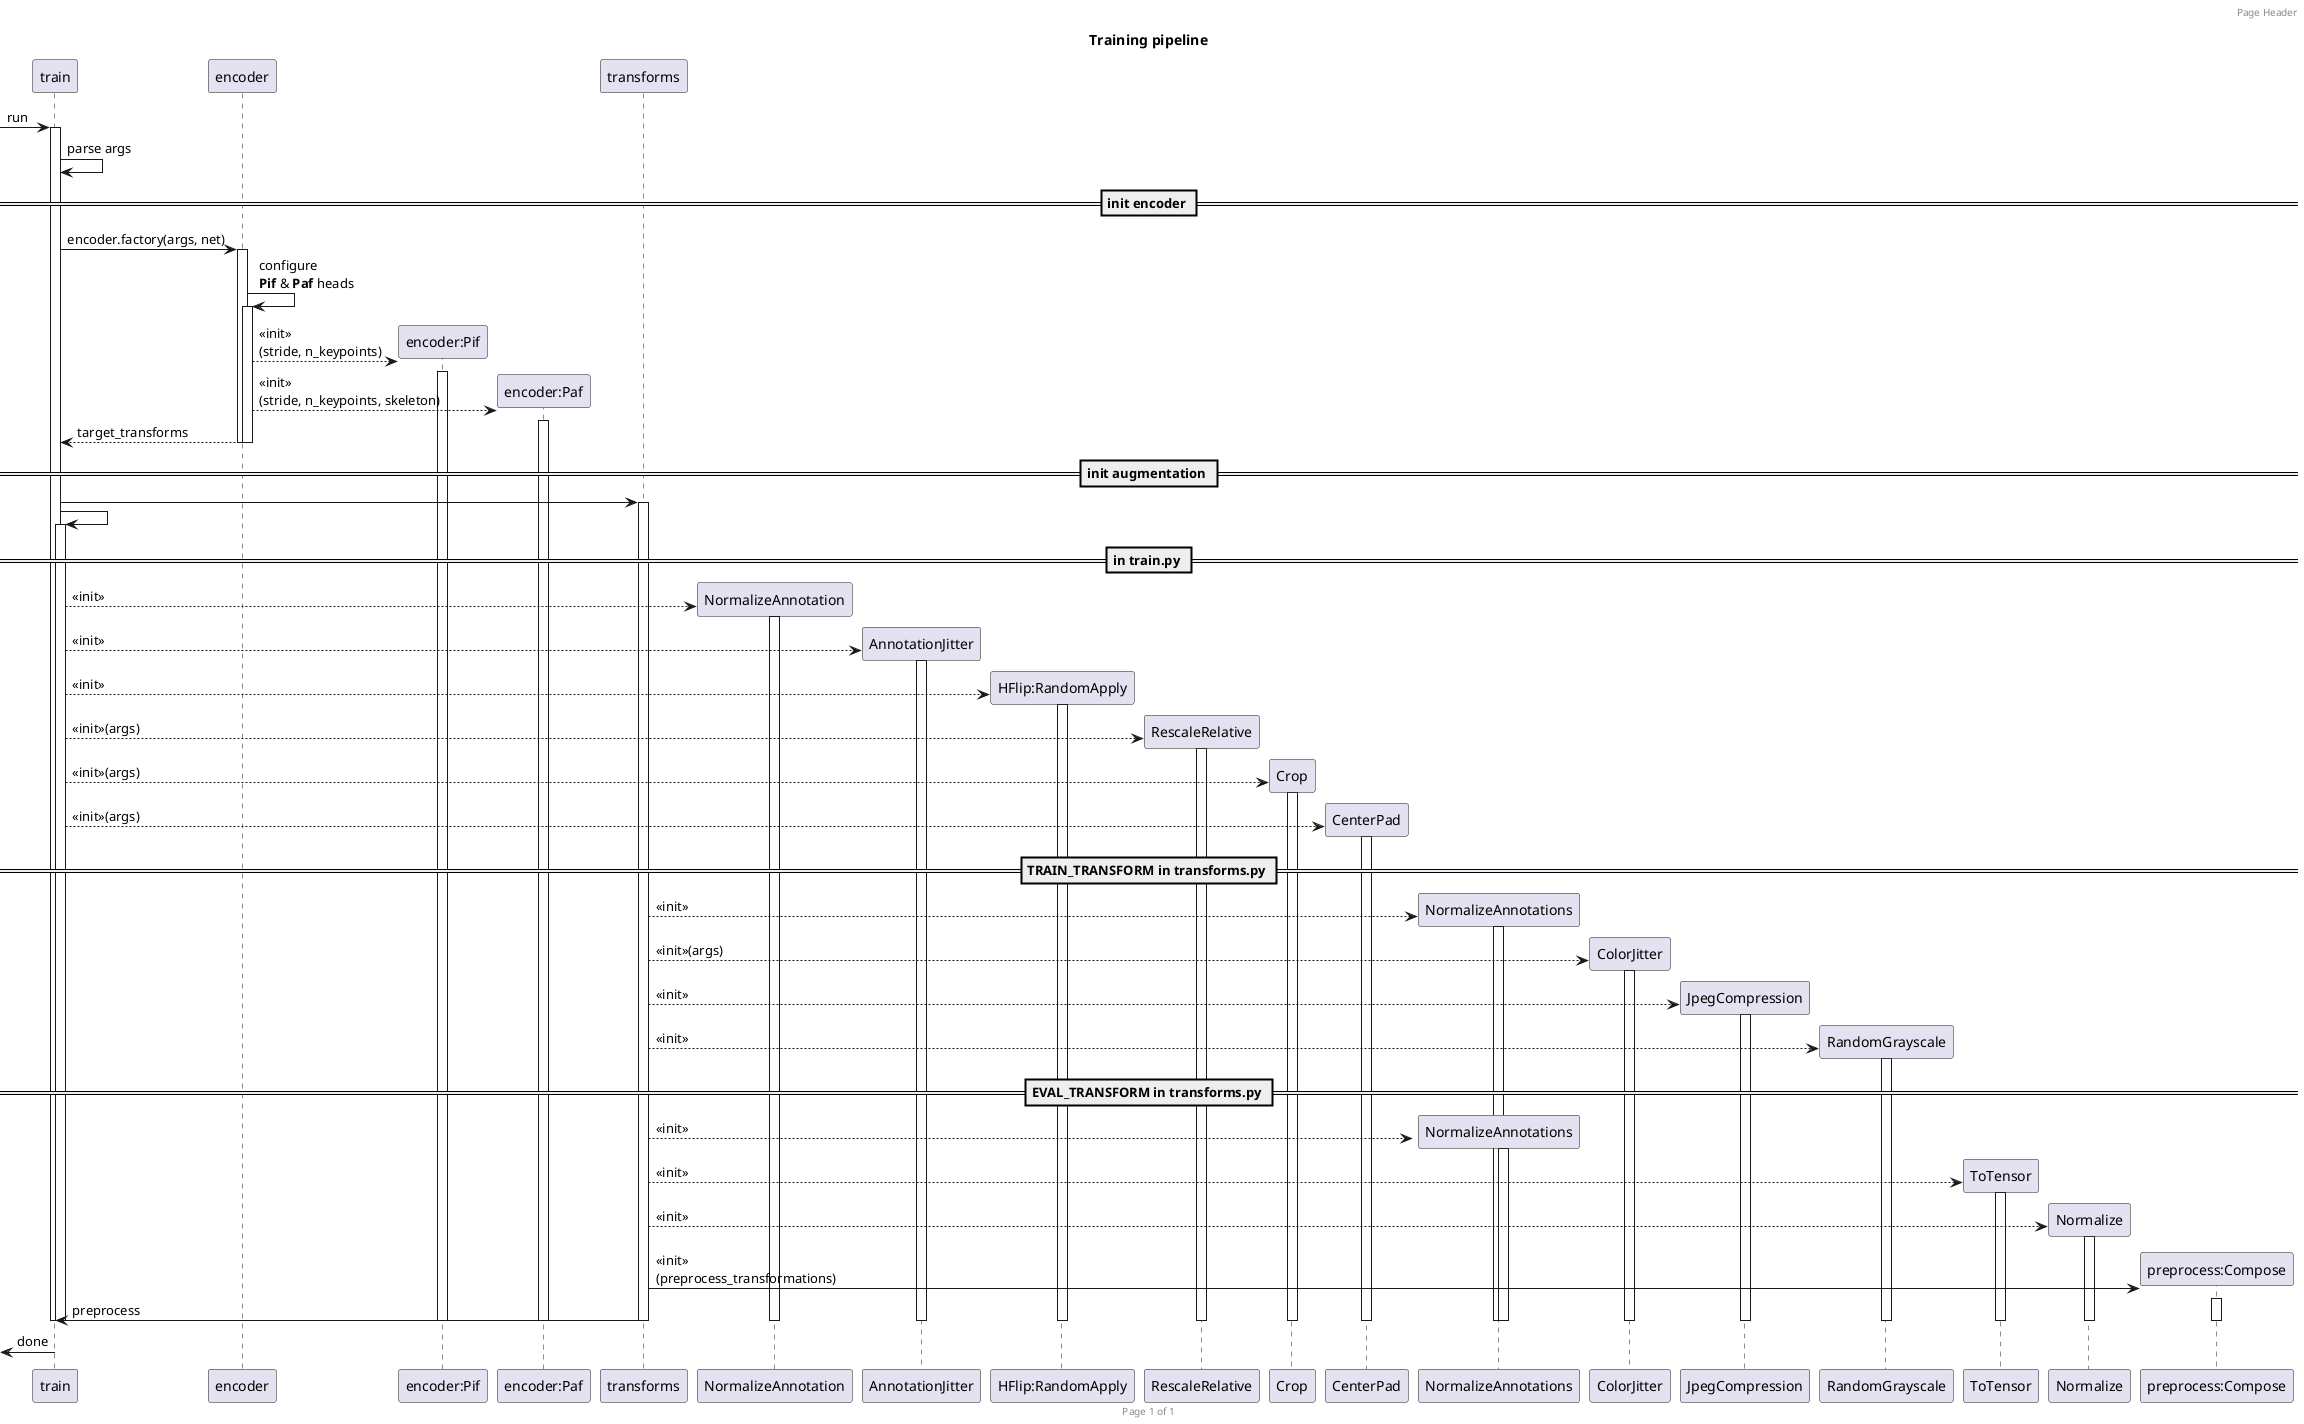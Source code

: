 @startuml
header Page Header
footer Page %page% of %lastpage%

title Training pipeline

[-> train : run
activate train
train -> train : parse args

== init encoder ==

train -> encoder : encoder.factory(args, net)
activate encoder
encoder -> encoder : configure \n<b>Pif</b> & <b>Paf</b> heads
activate encoder
create "encoder:Pif"
encoder --> "encoder:Pif" : <<init>>\n(stride, n_keypoints)
activate "encoder:Pif"
create "encoder:Paf"
encoder --> "encoder:Paf" : <<init>>\n(stride, n_keypoints, skeleton)
activate "encoder:Paf"
encoder --> train : target_transforms
deactivate encoder
deactivate encoder

== init augmentation ==

train -> transforms
activate transforms

train -> train
activate train

== in train.py ==

create NormalizeAnnotation
train --> NormalizeAnnotation : <<init>>
activate NormalizeAnnotation

create AnnotationJitter
train --> AnnotationJitter : <<init>>
activate AnnotationJitter

create "HFlip:RandomApply"
train --> "HFlip:RandomApply" : <<init>>
activate "HFlip:RandomApply"

create RescaleRelative
train --> RescaleRelative : <<init>>(args)
activate RescaleRelative

create Crop
train --> Crop : <<init>>(args)
activate Crop

create CenterPad
train --> CenterPad : <<init>>(args)
activate CenterPad

== TRAIN_TRANSFORM in transforms.py ==

create NormalizeAnnotations
transforms --> NormalizeAnnotations : <<init>>
activate NormalizeAnnotations

create ColorJitter
transforms --> ColorJitter : <<init>>(args)
activate ColorJitter

create JpegCompression
transforms --> JpegCompression : <<init>>
activate JpegCompression

create RandomGrayscale
transforms --> RandomGrayscale : <<init>>
activate RandomGrayscale

== EVAL_TRANSFORM in transforms.py ==

create NormalizeAnnotations
transforms --> NormalizeAnnotations : <<init>>
activate NormalizeAnnotations

create ToTensor
transforms --> ToTensor : <<init>>
activate ToTensor

create Normalize
transforms --> Normalize : <<init>>
activate Normalize

create "preprocess:Compose"
transforms -> "preprocess:Compose" : <<init>>\n(preprocess_transformations)
activate "preprocess:Compose"
transforms -> train : preprocess
deactivate transforms
deactivate train

deactivate train
deactivate "encoder:Pif"
deactivate "encoder:Paf"

deactivate NormalizeAnnotation
deactivate AnnotationJitter
deactivate "HFlip:RandomApply"
deactivate RescaleRelative
deactivate Crop
deactivate CenterPad

deactivate NormalizeAnnotations
deactivate ColorJitter
deactivate JpegCompression
deactivate RandomGrayscale

deactivate NormalizeAnnotations
deactivate ToTensor
deactivate Normalize
deactivate "preprocess:Compose"
[<- train : done
@enduml